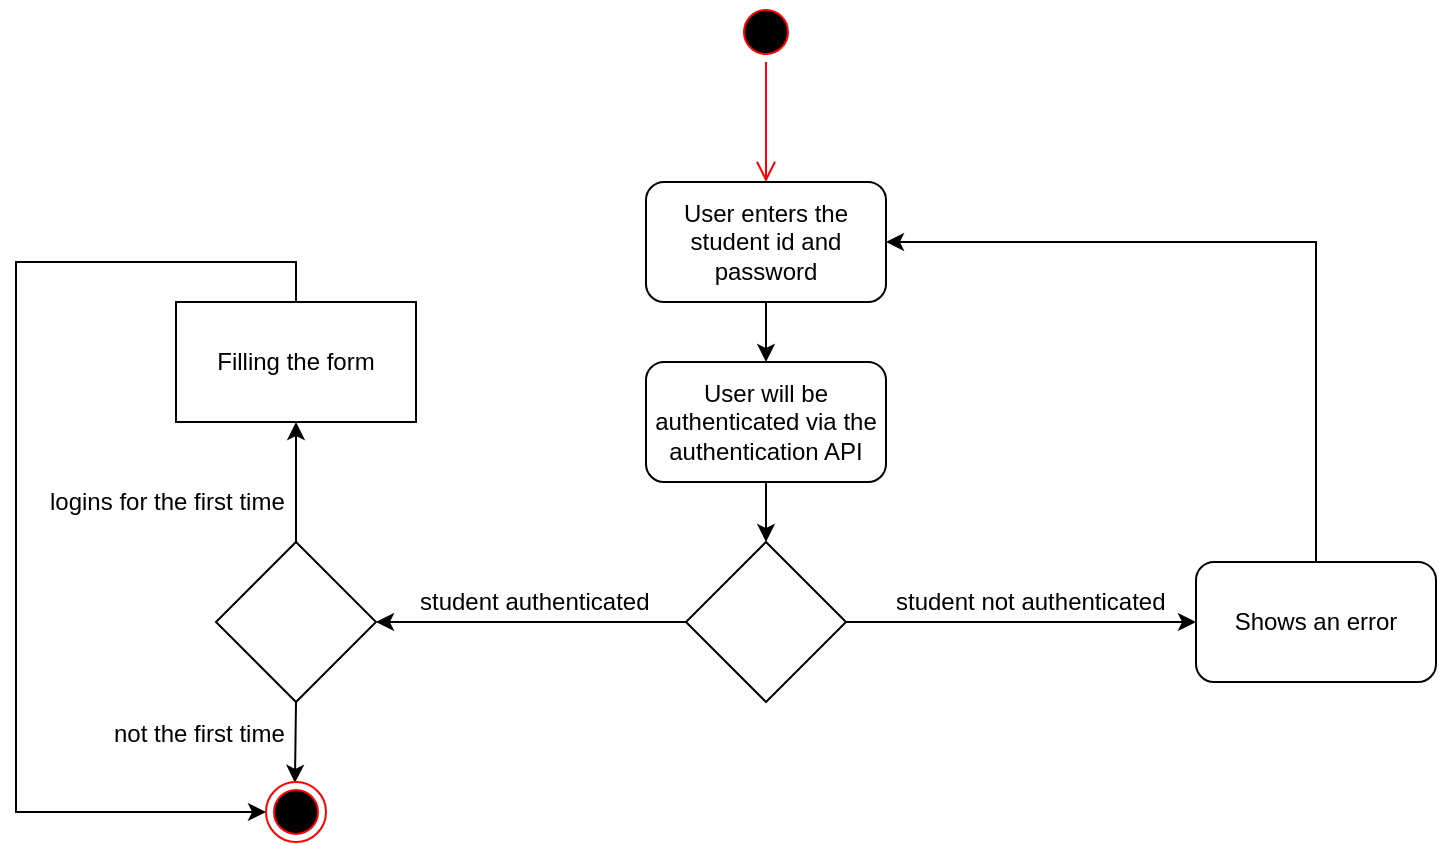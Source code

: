<mxfile version="10.6.0" type="github"><diagram id="yDJDU-fZgZBbVklR-MtC" name="Page-1"><mxGraphModel dx="754" dy="467" grid="1" gridSize="10" guides="1" tooltips="1" connect="1" arrows="1" fold="1" page="1" pageScale="1" pageWidth="827" pageHeight="1169" math="0" shadow="0"><root><mxCell id="0"/><mxCell id="1" parent="0"/><mxCell id="rQLfRO2v3ahyIqq8Wuok-1" value="" style="ellipse;html=1;shape=startState;fillColor=#000000;strokeColor=#ff0000;" parent="1" vertex="1"><mxGeometry x="370" y="10" width="30" height="30" as="geometry"/></mxCell><mxCell id="rQLfRO2v3ahyIqq8Wuok-2" value="" style="edgeStyle=orthogonalEdgeStyle;html=1;verticalAlign=bottom;endArrow=open;endSize=8;strokeColor=#ff0000;" parent="1" source="rQLfRO2v3ahyIqq8Wuok-1" edge="1"><mxGeometry relative="1" as="geometry"><mxPoint x="385" y="100" as="targetPoint"/></mxGeometry></mxCell><mxCell id="rQLfRO2v3ahyIqq8Wuok-5" value="" style="edgeStyle=orthogonalEdgeStyle;rounded=0;orthogonalLoop=1;jettySize=auto;html=1;" parent="1" source="rQLfRO2v3ahyIqq8Wuok-3" target="rQLfRO2v3ahyIqq8Wuok-4" edge="1"><mxGeometry relative="1" as="geometry"/></mxCell><mxCell id="rQLfRO2v3ahyIqq8Wuok-3" value="User enters the student id and password" style="rounded=1;whiteSpace=wrap;html=1;" parent="1" vertex="1"><mxGeometry x="325" y="100" width="120" height="60" as="geometry"/></mxCell><mxCell id="rQLfRO2v3ahyIqq8Wuok-7" style="edgeStyle=orthogonalEdgeStyle;rounded=0;orthogonalLoop=1;jettySize=auto;html=1;exitX=0.5;exitY=1;exitDx=0;exitDy=0;entryX=0.5;entryY=0;entryDx=0;entryDy=0;" parent="1" source="rQLfRO2v3ahyIqq8Wuok-4" target="rQLfRO2v3ahyIqq8Wuok-6" edge="1"><mxGeometry relative="1" as="geometry"/></mxCell><mxCell id="rQLfRO2v3ahyIqq8Wuok-4" value="User will be authenticated via the authentication API" style="rounded=1;whiteSpace=wrap;html=1;" parent="1" vertex="1"><mxGeometry x="325" y="190" width="120" height="60" as="geometry"/></mxCell><mxCell id="rQLfRO2v3ahyIqq8Wuok-9" style="edgeStyle=orthogonalEdgeStyle;rounded=0;orthogonalLoop=1;jettySize=auto;html=1;exitX=0;exitY=0.5;exitDx=0;exitDy=0;entryX=1;entryY=0.5;entryDx=0;entryDy=0;" parent="1" source="rQLfRO2v3ahyIqq8Wuok-6" edge="1"><mxGeometry relative="1" as="geometry"><mxPoint x="190" y="320" as="targetPoint"/></mxGeometry></mxCell><mxCell id="rQLfRO2v3ahyIqq8Wuok-17" style="edgeStyle=orthogonalEdgeStyle;rounded=0;orthogonalLoop=1;jettySize=auto;html=1;exitX=1;exitY=0.5;exitDx=0;exitDy=0;entryX=0;entryY=0.5;entryDx=0;entryDy=0;" parent="1" source="rQLfRO2v3ahyIqq8Wuok-6" target="rQLfRO2v3ahyIqq8Wuok-16" edge="1"><mxGeometry relative="1" as="geometry"/></mxCell><mxCell id="rQLfRO2v3ahyIqq8Wuok-6" value="" style="rhombus;whiteSpace=wrap;html=1;" parent="1" vertex="1"><mxGeometry x="345" y="280" width="80" height="80" as="geometry"/></mxCell><mxCell id="rQLfRO2v3ahyIqq8Wuok-10" value="student authenticated" style="text;html=1;resizable=0;points=[];autosize=1;align=left;verticalAlign=top;spacingTop=-4;" parent="1" vertex="1"><mxGeometry x="210" y="300" width="130" height="20" as="geometry"/></mxCell><mxCell id="rQLfRO2v3ahyIqq8Wuok-20" style="edgeStyle=orthogonalEdgeStyle;rounded=0;orthogonalLoop=1;jettySize=auto;html=1;exitX=0.5;exitY=0;exitDx=0;exitDy=0;entryX=0.5;entryY=1;entryDx=0;entryDy=0;" parent="1" source="rQLfRO2v3ahyIqq8Wuok-11" target="rQLfRO2v3ahyIqq8Wuok-12" edge="1"><mxGeometry relative="1" as="geometry"/></mxCell><mxCell id="rQLfRO2v3ahyIqq8Wuok-23" style="edgeStyle=orthogonalEdgeStyle;rounded=0;orthogonalLoop=1;jettySize=auto;html=1;exitX=0.5;exitY=1;exitDx=0;exitDy=0;entryX=0.5;entryY=0;entryDx=0;entryDy=0;" parent="1" source="rQLfRO2v3ahyIqq8Wuok-11" edge="1"><mxGeometry relative="1" as="geometry"><mxPoint x="149.471" y="400.412" as="targetPoint"/></mxGeometry></mxCell><mxCell id="rQLfRO2v3ahyIqq8Wuok-11" value="" style="rhombus;whiteSpace=wrap;html=1;" parent="1" vertex="1"><mxGeometry x="110" y="280" width="80" height="80" as="geometry"/></mxCell><mxCell id="R8bp-W5fm__gRKsAqWTD-1" style="edgeStyle=orthogonalEdgeStyle;rounded=0;orthogonalLoop=1;jettySize=auto;html=1;exitX=0.5;exitY=0;exitDx=0;exitDy=0;entryX=0;entryY=0.5;entryDx=0;entryDy=0;" edge="1" parent="1" source="rQLfRO2v3ahyIqq8Wuok-12" target="rQLfRO2v3ahyIqq8Wuok-24"><mxGeometry relative="1" as="geometry"><mxPoint x="20" y="360" as="targetPoint"/><Array as="points"><mxPoint x="150" y="140"/><mxPoint x="10" y="140"/><mxPoint x="10" y="415"/></Array></mxGeometry></mxCell><mxCell id="rQLfRO2v3ahyIqq8Wuok-12" value="Filling the form" style="rounded=0;whiteSpace=wrap;html=1;" parent="1" vertex="1"><mxGeometry x="90" y="160" width="120" height="60" as="geometry"/></mxCell><mxCell id="rQLfRO2v3ahyIqq8Wuok-14" value="logins for the first time" style="text;html=1;resizable=0;points=[];autosize=1;align=left;verticalAlign=top;spacingTop=-4;" parent="1" vertex="1"><mxGeometry x="25" y="250" width="130" height="20" as="geometry"/></mxCell><mxCell id="rQLfRO2v3ahyIqq8Wuok-18" style="edgeStyle=orthogonalEdgeStyle;rounded=0;orthogonalLoop=1;jettySize=auto;html=1;exitX=0.5;exitY=0;exitDx=0;exitDy=0;entryX=1;entryY=0.5;entryDx=0;entryDy=0;" parent="1" source="rQLfRO2v3ahyIqq8Wuok-16" target="rQLfRO2v3ahyIqq8Wuok-3" edge="1"><mxGeometry relative="1" as="geometry"/></mxCell><mxCell id="rQLfRO2v3ahyIqq8Wuok-16" value="Shows an error" style="rounded=1;whiteSpace=wrap;html=1;" parent="1" vertex="1"><mxGeometry x="600" y="290" width="120" height="60" as="geometry"/></mxCell><mxCell id="rQLfRO2v3ahyIqq8Wuok-19" value="student not authenticated" style="text;html=1;resizable=0;points=[];autosize=1;align=left;verticalAlign=top;spacingTop=-4;" parent="1" vertex="1"><mxGeometry x="447.5" y="300" width="150" height="20" as="geometry"/></mxCell><mxCell id="rQLfRO2v3ahyIqq8Wuok-21" value="not the first time" style="text;html=1;resizable=0;points=[];autosize=1;align=left;verticalAlign=top;spacingTop=-4;" parent="1" vertex="1"><mxGeometry x="57" y="366" width="100" height="20" as="geometry"/></mxCell><mxCell id="rQLfRO2v3ahyIqq8Wuok-24" value="" style="ellipse;html=1;shape=endState;fillColor=#000000;strokeColor=#ff0000;" parent="1" vertex="1"><mxGeometry x="135" y="400" width="30" height="30" as="geometry"/></mxCell></root></mxGraphModel></diagram></mxfile>